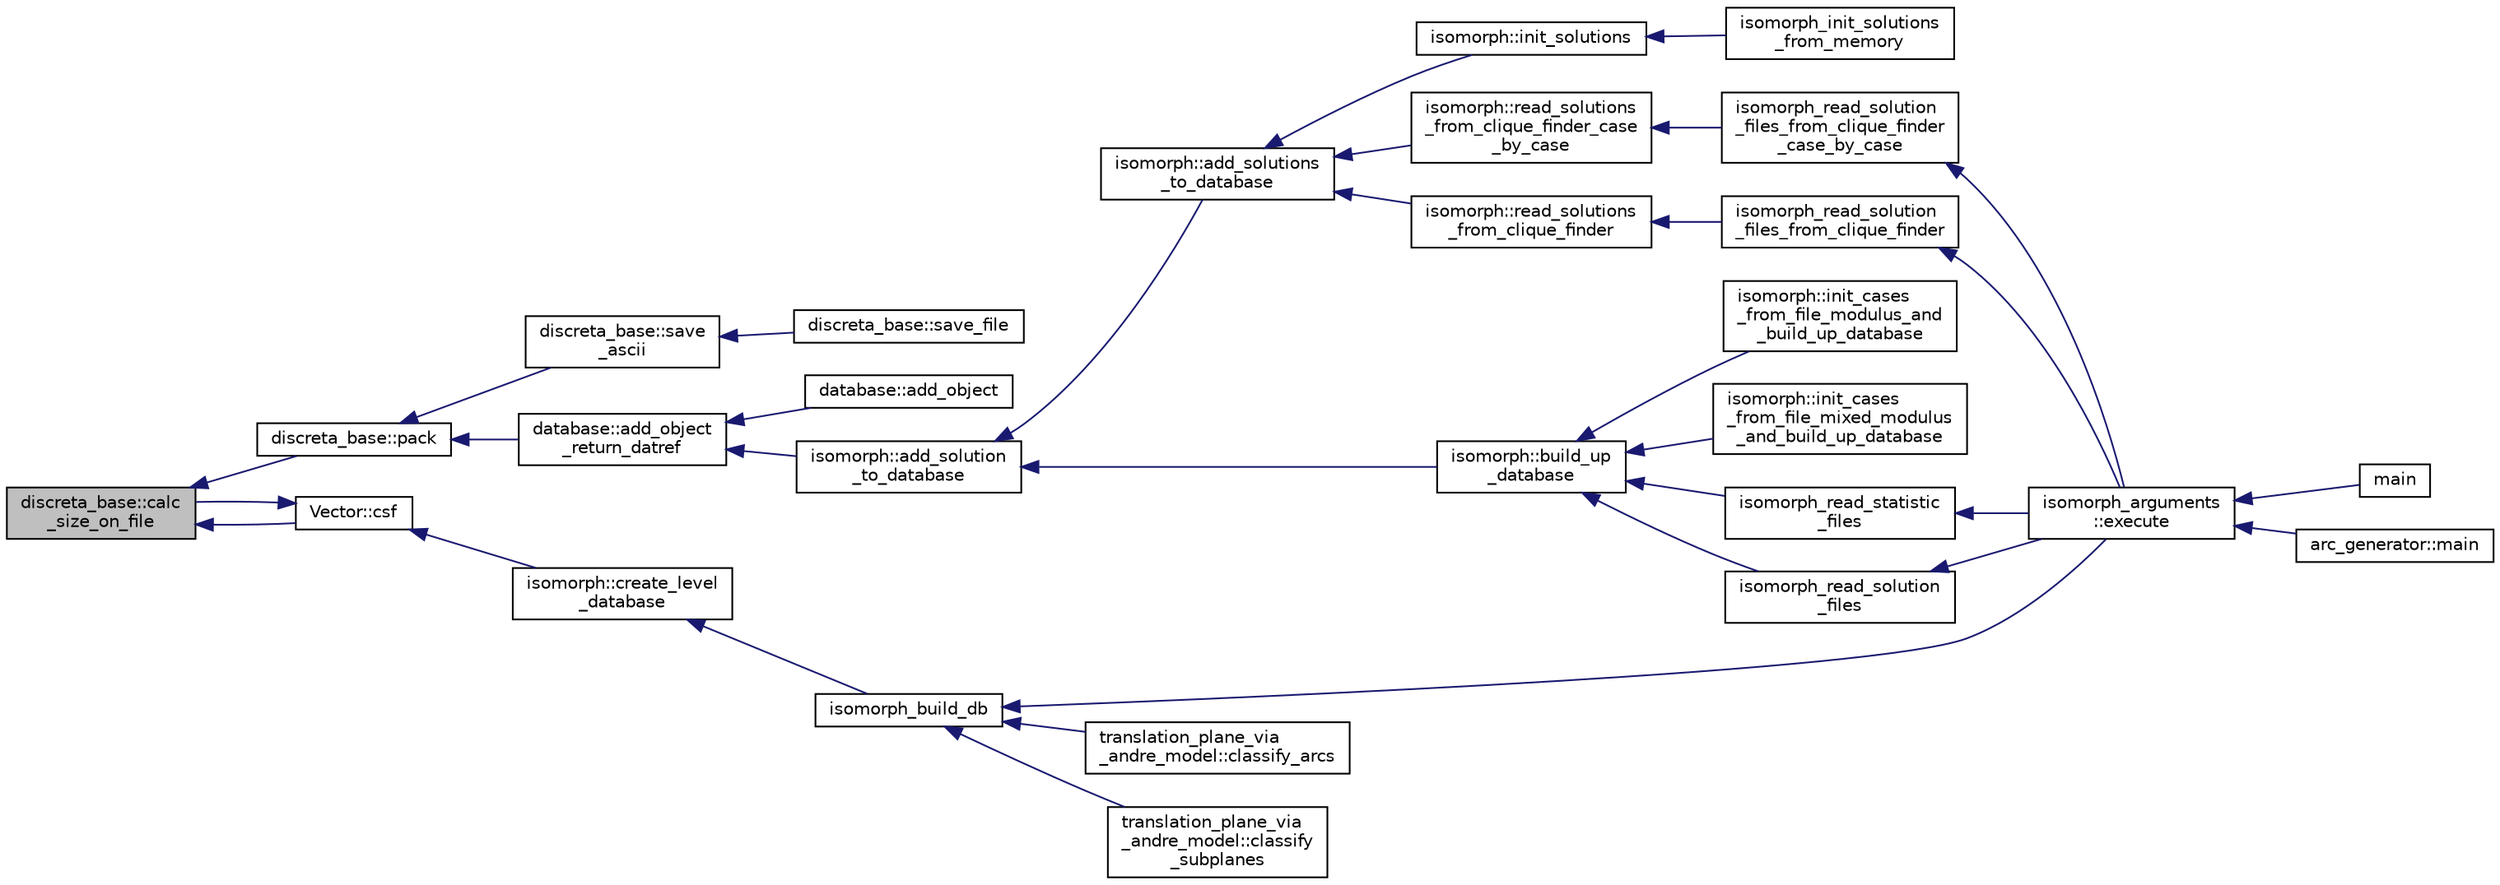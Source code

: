 digraph "discreta_base::calc_size_on_file"
{
  edge [fontname="Helvetica",fontsize="10",labelfontname="Helvetica",labelfontsize="10"];
  node [fontname="Helvetica",fontsize="10",shape=record];
  rankdir="LR";
  Node9436 [label="discreta_base::calc\l_size_on_file",height=0.2,width=0.4,color="black", fillcolor="grey75", style="filled", fontcolor="black"];
  Node9436 -> Node9437 [dir="back",color="midnightblue",fontsize="10",style="solid",fontname="Helvetica"];
  Node9437 [label="discreta_base::pack",height=0.2,width=0.4,color="black", fillcolor="white", style="filled",URL="$d7/d71/classdiscreta__base.html#aca663109cfebec3214b8f55a1234b3a1"];
  Node9437 -> Node9438 [dir="back",color="midnightblue",fontsize="10",style="solid",fontname="Helvetica"];
  Node9438 [label="discreta_base::save\l_ascii",height=0.2,width=0.4,color="black", fillcolor="white", style="filled",URL="$d7/d71/classdiscreta__base.html#a20b88cb86e90c53a6046843396c171b1"];
  Node9438 -> Node9439 [dir="back",color="midnightblue",fontsize="10",style="solid",fontname="Helvetica"];
  Node9439 [label="discreta_base::save_file",height=0.2,width=0.4,color="black", fillcolor="white", style="filled",URL="$d7/d71/classdiscreta__base.html#a17630e7267e0a73778a3b544f4ebdd11"];
  Node9437 -> Node9440 [dir="back",color="midnightblue",fontsize="10",style="solid",fontname="Helvetica"];
  Node9440 [label="database::add_object\l_return_datref",height=0.2,width=0.4,color="black", fillcolor="white", style="filled",URL="$db/d72/classdatabase.html#a6b0c2e6ebb9938c57ce826647ed1ad40"];
  Node9440 -> Node9441 [dir="back",color="midnightblue",fontsize="10",style="solid",fontname="Helvetica"];
  Node9441 [label="database::add_object",height=0.2,width=0.4,color="black", fillcolor="white", style="filled",URL="$db/d72/classdatabase.html#a880f60c1d94fff84d0db2b119361fbb6"];
  Node9440 -> Node9442 [dir="back",color="midnightblue",fontsize="10",style="solid",fontname="Helvetica"];
  Node9442 [label="isomorph::add_solution\l_to_database",height=0.2,width=0.4,color="black", fillcolor="white", style="filled",URL="$d3/d5f/classisomorph.html#a18fee606dcd59d50cee898770d01dbc8"];
  Node9442 -> Node9443 [dir="back",color="midnightblue",fontsize="10",style="solid",fontname="Helvetica"];
  Node9443 [label="isomorph::add_solutions\l_to_database",height=0.2,width=0.4,color="black", fillcolor="white", style="filled",URL="$d3/d5f/classisomorph.html#afe502608a65808a0daf63ac05c860e62"];
  Node9443 -> Node9444 [dir="back",color="midnightblue",fontsize="10",style="solid",fontname="Helvetica"];
  Node9444 [label="isomorph::init_solutions",height=0.2,width=0.4,color="black", fillcolor="white", style="filled",URL="$d3/d5f/classisomorph.html#a729746a01bd45d55565d0a11cda9e9a3"];
  Node9444 -> Node9445 [dir="back",color="midnightblue",fontsize="10",style="solid",fontname="Helvetica"];
  Node9445 [label="isomorph_init_solutions\l_from_memory",height=0.2,width=0.4,color="black", fillcolor="white", style="filled",URL="$d4/d7e/isomorph__global_8_c.html#a490bbe6199dc1e29d186b26834266e03"];
  Node9443 -> Node9446 [dir="back",color="midnightblue",fontsize="10",style="solid",fontname="Helvetica"];
  Node9446 [label="isomorph::read_solutions\l_from_clique_finder_case\l_by_case",height=0.2,width=0.4,color="black", fillcolor="white", style="filled",URL="$d3/d5f/classisomorph.html#a65bc5ec528f741a1b01cdd606dfed579"];
  Node9446 -> Node9447 [dir="back",color="midnightblue",fontsize="10",style="solid",fontname="Helvetica"];
  Node9447 [label="isomorph_read_solution\l_files_from_clique_finder\l_case_by_case",height=0.2,width=0.4,color="black", fillcolor="white", style="filled",URL="$d4/d7e/isomorph__global_8_c.html#a2a55ab4b2df6ae83f916cf01eccdf67c"];
  Node9447 -> Node9448 [dir="back",color="midnightblue",fontsize="10",style="solid",fontname="Helvetica"];
  Node9448 [label="isomorph_arguments\l::execute",height=0.2,width=0.4,color="black", fillcolor="white", style="filled",URL="$d5/de4/classisomorph__arguments.html#aa85e472d14906abdd5672dc66027583e"];
  Node9448 -> Node9449 [dir="back",color="midnightblue",fontsize="10",style="solid",fontname="Helvetica"];
  Node9449 [label="main",height=0.2,width=0.4,color="black", fillcolor="white", style="filled",URL="$d1/d5e/blt__main_8_c.html#a217dbf8b442f20279ea00b898af96f52"];
  Node9448 -> Node9450 [dir="back",color="midnightblue",fontsize="10",style="solid",fontname="Helvetica"];
  Node9450 [label="arc_generator::main",height=0.2,width=0.4,color="black", fillcolor="white", style="filled",URL="$d4/d21/classarc__generator.html#ad80140b51b165dad1fe6ab232be7829a"];
  Node9443 -> Node9451 [dir="back",color="midnightblue",fontsize="10",style="solid",fontname="Helvetica"];
  Node9451 [label="isomorph::read_solutions\l_from_clique_finder",height=0.2,width=0.4,color="black", fillcolor="white", style="filled",URL="$d3/d5f/classisomorph.html#a14c4ac27b0d97d338e14ac0d183c5c64"];
  Node9451 -> Node9452 [dir="back",color="midnightblue",fontsize="10",style="solid",fontname="Helvetica"];
  Node9452 [label="isomorph_read_solution\l_files_from_clique_finder",height=0.2,width=0.4,color="black", fillcolor="white", style="filled",URL="$d4/d7e/isomorph__global_8_c.html#ad8be067333430bfdd26c0a34549f4556"];
  Node9452 -> Node9448 [dir="back",color="midnightblue",fontsize="10",style="solid",fontname="Helvetica"];
  Node9442 -> Node9453 [dir="back",color="midnightblue",fontsize="10",style="solid",fontname="Helvetica"];
  Node9453 [label="isomorph::build_up\l_database",height=0.2,width=0.4,color="black", fillcolor="white", style="filled",URL="$d3/d5f/classisomorph.html#a40bea8f733a5855879f927fc73324384"];
  Node9453 -> Node9454 [dir="back",color="midnightblue",fontsize="10",style="solid",fontname="Helvetica"];
  Node9454 [label="isomorph::init_cases\l_from_file_modulus_and\l_build_up_database",height=0.2,width=0.4,color="black", fillcolor="white", style="filled",URL="$d3/d5f/classisomorph.html#a42c6ebeadb51263d8ae8c1bdaae3ebbd"];
  Node9453 -> Node9455 [dir="back",color="midnightblue",fontsize="10",style="solid",fontname="Helvetica"];
  Node9455 [label="isomorph::init_cases\l_from_file_mixed_modulus\l_and_build_up_database",height=0.2,width=0.4,color="black", fillcolor="white", style="filled",URL="$d3/d5f/classisomorph.html#acae208131143734575c088b5f50123f6"];
  Node9453 -> Node9456 [dir="back",color="midnightblue",fontsize="10",style="solid",fontname="Helvetica"];
  Node9456 [label="isomorph_read_statistic\l_files",height=0.2,width=0.4,color="black", fillcolor="white", style="filled",URL="$d4/d7e/isomorph__global_8_c.html#a78a6ee9d7dee4708fc721374bdebfa83"];
  Node9456 -> Node9448 [dir="back",color="midnightblue",fontsize="10",style="solid",fontname="Helvetica"];
  Node9453 -> Node9457 [dir="back",color="midnightblue",fontsize="10",style="solid",fontname="Helvetica"];
  Node9457 [label="isomorph_read_solution\l_files",height=0.2,width=0.4,color="black", fillcolor="white", style="filled",URL="$d4/d7e/isomorph__global_8_c.html#a697da824ab34db5c830530fb3c97df24"];
  Node9457 -> Node9448 [dir="back",color="midnightblue",fontsize="10",style="solid",fontname="Helvetica"];
  Node9436 -> Node9458 [dir="back",color="midnightblue",fontsize="10",style="solid",fontname="Helvetica"];
  Node9458 [label="Vector::csf",height=0.2,width=0.4,color="black", fillcolor="white", style="filled",URL="$d5/db2/class_vector.html#a7bbfe1d599a93f58b2150a026a27b0f4"];
  Node9458 -> Node9436 [dir="back",color="midnightblue",fontsize="10",style="solid",fontname="Helvetica"];
  Node9458 -> Node9459 [dir="back",color="midnightblue",fontsize="10",style="solid",fontname="Helvetica"];
  Node9459 [label="isomorph::create_level\l_database",height=0.2,width=0.4,color="black", fillcolor="white", style="filled",URL="$d3/d5f/classisomorph.html#a15a452310bd3189f10f34c7dd7085e69"];
  Node9459 -> Node9460 [dir="back",color="midnightblue",fontsize="10",style="solid",fontname="Helvetica"];
  Node9460 [label="isomorph_build_db",height=0.2,width=0.4,color="black", fillcolor="white", style="filled",URL="$d4/d7e/isomorph__global_8_c.html#a12eb18567e79a7978cb4f9e80d2055ac"];
  Node9460 -> Node9461 [dir="back",color="midnightblue",fontsize="10",style="solid",fontname="Helvetica"];
  Node9461 [label="translation_plane_via\l_andre_model::classify_arcs",height=0.2,width=0.4,color="black", fillcolor="white", style="filled",URL="$d1/dcc/classtranslation__plane__via__andre__model.html#ac8f002e812a8b152d41e806688601c5e"];
  Node9460 -> Node9462 [dir="back",color="midnightblue",fontsize="10",style="solid",fontname="Helvetica"];
  Node9462 [label="translation_plane_via\l_andre_model::classify\l_subplanes",height=0.2,width=0.4,color="black", fillcolor="white", style="filled",URL="$d1/dcc/classtranslation__plane__via__andre__model.html#a794fefa95f0a7f7b887133375988ee55"];
  Node9460 -> Node9448 [dir="back",color="midnightblue",fontsize="10",style="solid",fontname="Helvetica"];
}
